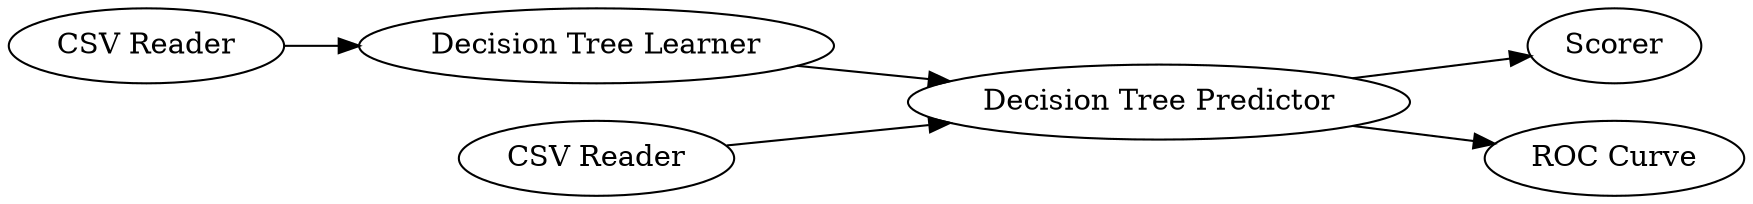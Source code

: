 digraph {
	65 -> 107
	65 -> 102
	101 -> 65
	1 -> 65
	2 -> 101
	107 [label=Scorer]
	1 [label="CSV Reader"]
	102 [label="ROC Curve"]
	65 [label="Decision Tree Predictor"]
	101 [label="Decision Tree Learner"]
	2 [label="CSV Reader"]
	rankdir=LR
}
